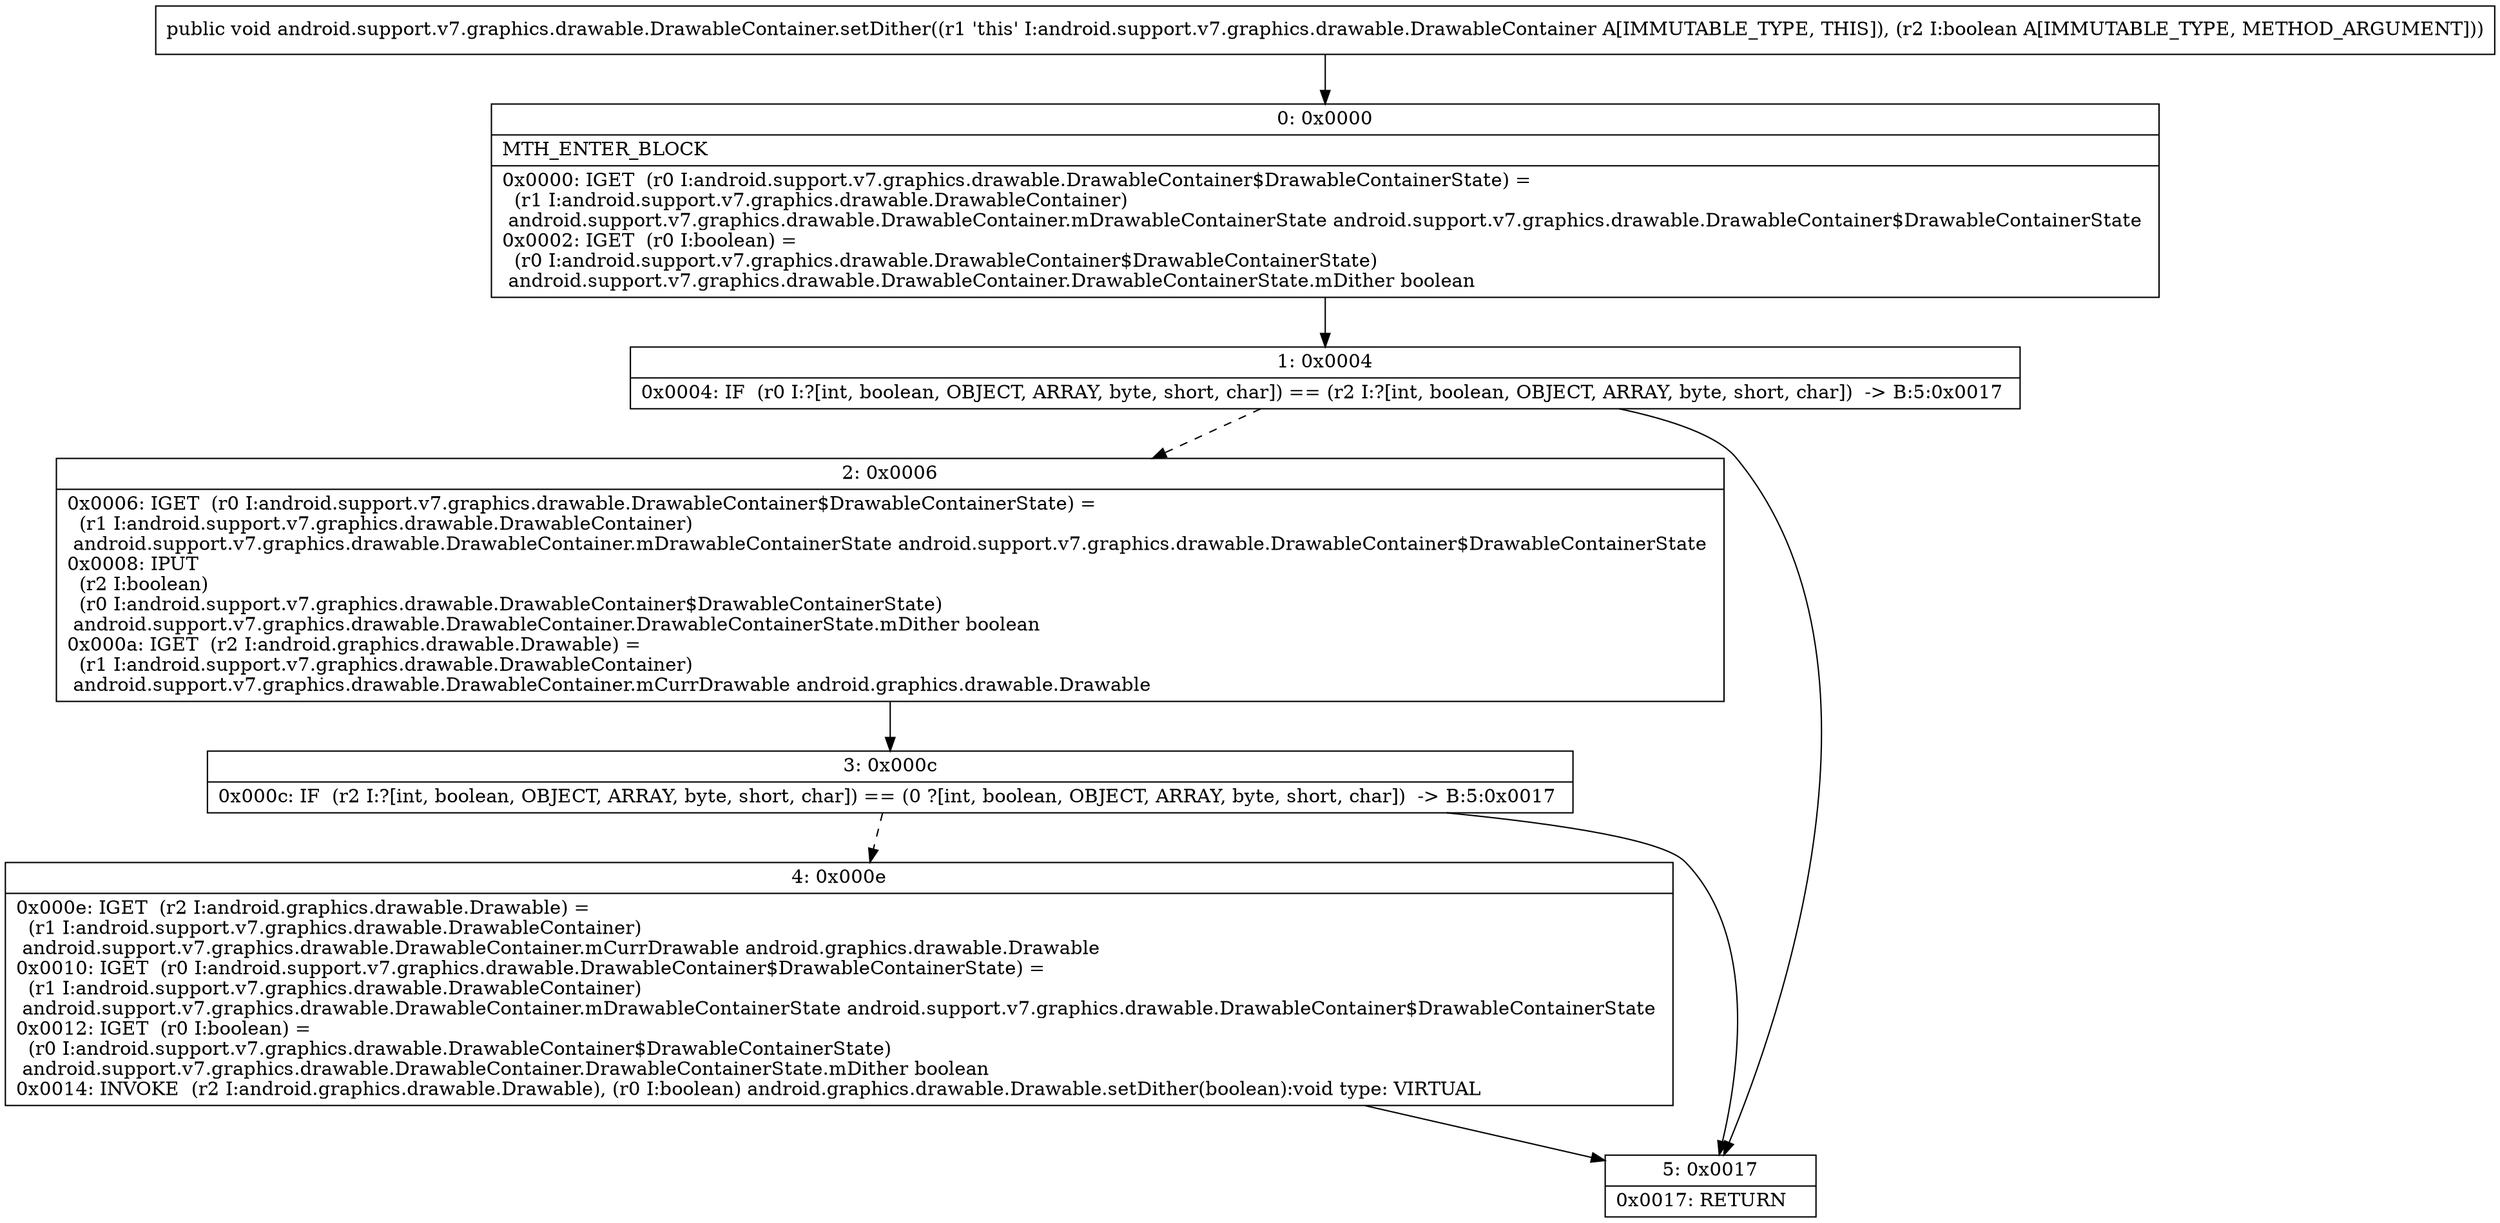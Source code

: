digraph "CFG forandroid.support.v7.graphics.drawable.DrawableContainer.setDither(Z)V" {
Node_0 [shape=record,label="{0\:\ 0x0000|MTH_ENTER_BLOCK\l|0x0000: IGET  (r0 I:android.support.v7.graphics.drawable.DrawableContainer$DrawableContainerState) = \l  (r1 I:android.support.v7.graphics.drawable.DrawableContainer)\l android.support.v7.graphics.drawable.DrawableContainer.mDrawableContainerState android.support.v7.graphics.drawable.DrawableContainer$DrawableContainerState \l0x0002: IGET  (r0 I:boolean) = \l  (r0 I:android.support.v7.graphics.drawable.DrawableContainer$DrawableContainerState)\l android.support.v7.graphics.drawable.DrawableContainer.DrawableContainerState.mDither boolean \l}"];
Node_1 [shape=record,label="{1\:\ 0x0004|0x0004: IF  (r0 I:?[int, boolean, OBJECT, ARRAY, byte, short, char]) == (r2 I:?[int, boolean, OBJECT, ARRAY, byte, short, char])  \-\> B:5:0x0017 \l}"];
Node_2 [shape=record,label="{2\:\ 0x0006|0x0006: IGET  (r0 I:android.support.v7.graphics.drawable.DrawableContainer$DrawableContainerState) = \l  (r1 I:android.support.v7.graphics.drawable.DrawableContainer)\l android.support.v7.graphics.drawable.DrawableContainer.mDrawableContainerState android.support.v7.graphics.drawable.DrawableContainer$DrawableContainerState \l0x0008: IPUT  \l  (r2 I:boolean)\l  (r0 I:android.support.v7.graphics.drawable.DrawableContainer$DrawableContainerState)\l android.support.v7.graphics.drawable.DrawableContainer.DrawableContainerState.mDither boolean \l0x000a: IGET  (r2 I:android.graphics.drawable.Drawable) = \l  (r1 I:android.support.v7.graphics.drawable.DrawableContainer)\l android.support.v7.graphics.drawable.DrawableContainer.mCurrDrawable android.graphics.drawable.Drawable \l}"];
Node_3 [shape=record,label="{3\:\ 0x000c|0x000c: IF  (r2 I:?[int, boolean, OBJECT, ARRAY, byte, short, char]) == (0 ?[int, boolean, OBJECT, ARRAY, byte, short, char])  \-\> B:5:0x0017 \l}"];
Node_4 [shape=record,label="{4\:\ 0x000e|0x000e: IGET  (r2 I:android.graphics.drawable.Drawable) = \l  (r1 I:android.support.v7.graphics.drawable.DrawableContainer)\l android.support.v7.graphics.drawable.DrawableContainer.mCurrDrawable android.graphics.drawable.Drawable \l0x0010: IGET  (r0 I:android.support.v7.graphics.drawable.DrawableContainer$DrawableContainerState) = \l  (r1 I:android.support.v7.graphics.drawable.DrawableContainer)\l android.support.v7.graphics.drawable.DrawableContainer.mDrawableContainerState android.support.v7.graphics.drawable.DrawableContainer$DrawableContainerState \l0x0012: IGET  (r0 I:boolean) = \l  (r0 I:android.support.v7.graphics.drawable.DrawableContainer$DrawableContainerState)\l android.support.v7.graphics.drawable.DrawableContainer.DrawableContainerState.mDither boolean \l0x0014: INVOKE  (r2 I:android.graphics.drawable.Drawable), (r0 I:boolean) android.graphics.drawable.Drawable.setDither(boolean):void type: VIRTUAL \l}"];
Node_5 [shape=record,label="{5\:\ 0x0017|0x0017: RETURN   \l}"];
MethodNode[shape=record,label="{public void android.support.v7.graphics.drawable.DrawableContainer.setDither((r1 'this' I:android.support.v7.graphics.drawable.DrawableContainer A[IMMUTABLE_TYPE, THIS]), (r2 I:boolean A[IMMUTABLE_TYPE, METHOD_ARGUMENT])) }"];
MethodNode -> Node_0;
Node_0 -> Node_1;
Node_1 -> Node_2[style=dashed];
Node_1 -> Node_5;
Node_2 -> Node_3;
Node_3 -> Node_4[style=dashed];
Node_3 -> Node_5;
Node_4 -> Node_5;
}


